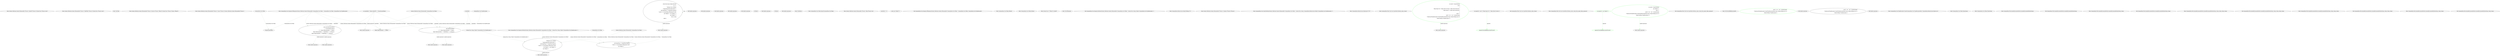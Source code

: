 digraph  {
m1_22 [cluster="System.Collections.Generic.IEnumerable<TSource>.IndexOf<TSource>(System.Func<TSource, bool>)", file="Parser.cs", label="Entry System.Collections.Generic.IEnumerable<TSource>.IndexOf<TSource>(System.Func<TSource, bool>)", span="36-36"];
m1_24 [cluster="System.Collections.Generic.IEnumerable<TSource>.TakeWhile<TSource>(System.Func<TSource, bool>)", file="Parser.cs", label="Entry System.Collections.Generic.IEnumerable<TSource>.TakeWhile<TSource>(System.Func<TSource, bool>)", span="0-0"];
m1_35 [cluster="Unk.Take", file="Parser.cs", label="Entry Unk.Take", span=""];
m1_3 [cluster="System.Collections.Generic.IEnumerable<TSource>.Pairwise<TSource, TResult>(System.Func<TSource, TSource, TResult>)", file="Parser.cs", label="Entry System.Collections.Generic.IEnumerable<TSource>.Pairwise<TSource, TResult>(System.Func<TSource, TSource, TResult>)", span="10-10"];
m1_15 [cluster="System.Collections.Generic.IEnumerable<TSource>.Concat<TSource>(System.Collections.Generic.IEnumerable<TSource>)", file="Parser.cs", label="Entry System.Collections.Generic.IEnumerable<TSource>.Concat<TSource>(System.Collections.Generic.IEnumerable<TSource>)", span="0-0"];
m1_36 [cluster="lambda expression", file="Parser.cs", label="Entry lambda expression", span="35-35"];
m1_5 [cluster="lambda expression", file="Parser.cs", label="f.IsName() && s.IsValue()\r\n                            ? typeLookup(f.Text).Return(info =>\r\n                                   info.TargetType == TargetType.Sequence\r\n                                        ? new[] { f }.Concat(tokens.OfSequence(f, info))\r\n                                        : new Token[] { }, new Token[] { })\r\n                            : new Token[] { }", span="17-22"];
m1_12 [cluster="lambda expression", file="Parser.cs", label="info.TargetType == TargetType.Sequence\r\n                                        ? new[] { f }.Concat(tokens.OfSequence(f, info))\r\n                                        : new Token[] { }", span="19-21"];
m1_4 [cluster="lambda expression", file="Parser.cs", label="Entry lambda expression", span="16-22"];
m1_6 [cluster="lambda expression", file="Parser.cs", label="Exit lambda expression", span="16-22"];
m1_11 [cluster="lambda expression", file="Parser.cs", label="Entry lambda expression", span="18-21"];
m1_13 [cluster="lambda expression", file="Parser.cs", label="Exit lambda expression", span="18-21"];
m1_26 [cluster="lambda expression", file="Parser.cs", label="t.Equals(nameToken)", span="29-29"];
m1_30 [cluster="lambda expression", file="Parser.cs", label="info.MaxItems.Return(\r\n                            n => tokens.Skip(nameIndex + 1).Take(n),\r\n                                 tokens.Skip(nameIndex + 1).TakeWhile(v => v.IsValue()))", span="33-35"];
m1_33 [cluster="lambda expression", file="Parser.cs", label="tokens.Skip(nameIndex + 1).Take(n)", span="34-34"];
m1_25 [cluster="lambda expression", file="Parser.cs", label="Entry lambda expression", span="29-29"];
m1_29 [cluster="lambda expression", file="Parser.cs", label="Entry lambda expression", span="33-35"];
m1_39 [cluster="lambda expression", file="Parser.cs", label="Entry lambda expression", span="36-36"];
m1_27 [cluster="lambda expression", file="Parser.cs", label="Exit lambda expression", span="29-29"];
m1_31 [cluster="lambda expression", file="Parser.cs", label="Exit lambda expression", span="33-35"];
m1_32 [cluster="lambda expression", file="Parser.cs", label="Entry lambda expression", span="34-34"];
m1_34 [cluster="lambda expression", file="Parser.cs", label="Exit lambda expression", span="34-34"];
m1_37 [cluster="lambda expression", file="Parser.cs", label="v.IsValue()", span="35-35"];
m1_38 [cluster="lambda expression", file="Parser.cs", label="Exit lambda expression", span="35-35"];
m1_40 [cluster="lambda expression", file="Parser.cs", label="v.IsValue()", span="36-36"];
m1_41 [cluster="lambda expression", file="Parser.cs", label="Exit lambda expression", span="36-36"];
m1_10 [cluster="Unk.Return", file="Parser.cs", label="Entry Unk.Return", span=""];
m1_28 [cluster="CommandLine.Core.Token.Equals(CommandLine.Core.Token)", file="Parser.cs", label="Entry CommandLine.Core.Token.Equals(CommandLine.Core.Token)", span="55-55"];
m1_23 [cluster="System.Collections.Generic.IEnumerable<TSource>.Skip<TSource>(int)", file="Parser.cs", label="Entry System.Collections.Generic.IEnumerable<TSource>.Skip<TSource>(int)", span="0-0"];
m1_16 [cluster="CommandLine.Core.Sequence.OfSequence(System.Collections.Generic.IEnumerable<CommandLine.Core.Token>, CommandLine.Core.Token, CommandLine.Core.TypeDescriptor)", file="Parser.cs", label="Entry CommandLine.Core.Sequence.OfSequence(System.Collections.Generic.IEnumerable<CommandLine.Core.Token>, CommandLine.Core.Token, CommandLine.Core.TypeDescriptor)", span="27-27"];
m1_17 [cluster="CommandLine.Core.Sequence.OfSequence(System.Collections.Generic.IEnumerable<CommandLine.Core.Token>, CommandLine.Core.Token, CommandLine.Core.TypeDescriptor)", file="Parser.cs", label="var nameIndex = tokens.IndexOf(t => t.Equals(nameToken))", span="29-29"];
m1_19 [cluster="CommandLine.Core.Sequence.OfSequence(System.Collections.Generic.IEnumerable<CommandLine.Core.Token>, CommandLine.Core.Token, CommandLine.Core.TypeDescriptor)", file="Parser.cs", label="return info.NextValue.Return(\r\n                    _ => info.MaxItems.Return(\r\n                            n => tokens.Skip(nameIndex + 1).Take(n),\r\n                                 tokens.Skip(nameIndex + 1).TakeWhile(v => v.IsValue())),\r\n                    tokens.Skip(nameIndex + 1).TakeWhile(v => v.IsValue()));", span="32-36"];
m1_18 [cluster="CommandLine.Core.Sequence.OfSequence(System.Collections.Generic.IEnumerable<CommandLine.Core.Token>, CommandLine.Core.Token, CommandLine.Core.TypeDescriptor)", file="Parser.cs", label="nameIndex >= 0", span="30-30"];
m1_20 [cluster="CommandLine.Core.Sequence.OfSequence(System.Collections.Generic.IEnumerable<CommandLine.Core.Token>, CommandLine.Core.Token, CommandLine.Core.TypeDescriptor)", file="Parser.cs", label="return new Token[] { };", span="38-38"];
m1_21 [cluster="CommandLine.Core.Sequence.OfSequence(System.Collections.Generic.IEnumerable<CommandLine.Core.Token>, CommandLine.Core.Token, CommandLine.Core.TypeDescriptor)", file="Parser.cs", label="Exit CommandLine.Core.Sequence.OfSequence(System.Collections.Generic.IEnumerable<CommandLine.Core.Token>, CommandLine.Core.Token, CommandLine.Core.TypeDescriptor)", span="27-27"];
m1_7 [cluster="CommandLine.Core.Token.IsName()", file="Parser.cs", label="Entry CommandLine.Core.Token.IsName()", span="68-68"];
m1_8 [cluster="CommandLine.Core.Token.IsValue()", file="Parser.cs", label="Entry CommandLine.Core.Token.IsValue()", span="73-73"];
m1_9 [cluster="System.Func<T, TResult>.Invoke(T)", file="Parser.cs", label="Entry System.Func<T, TResult>.Invoke(T)", span="0-0"];
m1_14 [cluster="Unk.OfSequence", file="Parser.cs", label="Entry Unk.OfSequence", span=""];
m1_0 [cluster="CommandLine.Core.Sequence.Partition(System.Collections.Generic.IEnumerable<CommandLine.Core.Token>, System.Func<string, Maybe<CommandLine.Core.TypeDescriptor>>)", file="Parser.cs", label="Entry CommandLine.Core.Sequence.Partition(System.Collections.Generic.IEnumerable<CommandLine.Core.Token>, System.Func<string, Maybe<CommandLine.Core.TypeDescriptor>>)", span="11-11"];
m1_1 [cluster="CommandLine.Core.Sequence.Partition(System.Collections.Generic.IEnumerable<CommandLine.Core.Token>, System.Func<string, Maybe<CommandLine.Core.TypeDescriptor>>)", file="Parser.cs", label="return from tseq in tokens.Pairwise(\r\n                (f, s) =>\r\n                        f.IsName() && s.IsValue()\r\n                            ? typeLookup(f.Text).Return(info =>\r\n                                   info.TargetType == TargetType.Sequence\r\n                                        ? new[] { f }.Concat(tokens.OfSequence(f, info))\r\n                                        : new Token[] { }, new Token[] { })\r\n                            : new Token[] { })\r\n                   from t in tseq\r\n                   select t;", span="15-24"];
m1_2 [cluster="CommandLine.Core.Sequence.Partition(System.Collections.Generic.IEnumerable<CommandLine.Core.Token>, System.Func<string, Maybe<CommandLine.Core.TypeDescriptor>>)", file="Parser.cs", label="Exit CommandLine.Core.Sequence.Partition(System.Collections.Generic.IEnumerable<CommandLine.Core.Token>, System.Func<string, Maybe<CommandLine.Core.TypeDescriptor>>)", span="11-11"];
m1_42 [file="Parser.cs", label="System.Collections.Generic.IEnumerable<CommandLine.Core.Token>", span=""];
m1_43 [file="Parser.cs", label="System.Func<string, Maybe<CommandLine.Core.TypeDescriptor>>", span=""];
m1_44 [file="Parser.cs", label="CommandLine.Core.Token", span=""];
m1_45 [file="Parser.cs", label="CommandLine.Core.Token", span=""];
m1_46 [file="Parser.cs", label="System.Collections.Generic.IEnumerable<CommandLine.Core.Token>", span=""];
m1_47 [file="Parser.cs", label="CommandLine.Core.TypeDescriptor", span=""];
m1_48 [file="Parser.cs", label=nameIndex, span=""];
m2_11 [cluster="CommandLine.Infrastructure.Maybe.Nothing<T>()", file="ParserResult.cs", label="Entry CommandLine.Infrastructure.Maybe.Nothing<T>()", span="66-66"];
m2_10 [cluster="System.Collections.Generic.IEnumerable<TSource>.Contains<TSource>(TSource)", file="ParserResult.cs", label="Entry System.Collections.Generic.IEnumerable<TSource>.Contains<TSource>(TSource)", span="0-0"];
m2_5 [cluster="CommandLine.Core.Scalar.Partition(System.Collections.Generic.IEnumerable<CommandLine.Core.Token>, System.Func<string, CommandLine.Infrastructure.Maybe<CommandLine.Core.TypeDescriptor>>)", file="ParserResult.cs", label="Entry CommandLine.Core.Scalar.Partition(System.Collections.Generic.IEnumerable<CommandLine.Core.Token>, System.Func<string, CommandLine.Infrastructure.Maybe<CommandLine.Core.TypeDescriptor>>)", span="11-11"];
m2_13 [cluster="CommandLine.Infrastructure.Maybe.Just<T>(T)", file="ParserResult.cs", label="Entry CommandLine.Infrastructure.Maybe.Just<T>(T)", span="71-71"];
m2_14 [cluster="CommandLine.Tests.Unit.Core.ScalarTests.Partition_scalar_values()", file="ParserResult.cs", label="Entry CommandLine.Tests.Unit.Core.ScalarTests.Partition_scalar_values()", span="28-28"];
m2_16 [cluster="CommandLine.Tests.Unit.Core.ScalarTests.Partition_scalar_values()", color=green, community=0, file="ParserResult.cs", label="var result = Scalar.Partition(\r\n                new []\r\n                    {\r\n                        Token.Name(''str''), Token.Value(''strvalue''), Token.Value(''freevalue''),\r\n                        Token.Name(''x''), Token.Value(''freevalue2'')\r\n                    },\r\n                name =>\r\n                    new[] { ''str'', ''int'' }.Contains(name)\r\n                        ? Maybe.Just(TypeDescriptor.Create(TypeDescriptorKind.Scalar, Maybe.Nothing<int>()))\r\n                        : Maybe.Nothing<TypeDescriptor>())", prediction=0, span="32-41"];
m2_15 [cluster="CommandLine.Tests.Unit.Core.ScalarTests.Partition_scalar_values()", file="ParserResult.cs", label="var expected = new [] { Token.Name(''str''), Token.Value(''strvalue'') }", span="30-30"];
m2_17 [cluster="CommandLine.Tests.Unit.Core.ScalarTests.Partition_scalar_values()", color=green, community=0, file="ParserResult.cs", label="expected.ShouldAllBeEquivalentTo(result)", prediction=1, span="43-43"];
m2_18 [cluster="CommandLine.Tests.Unit.Core.ScalarTests.Partition_scalar_values()", file="ParserResult.cs", label="Exit CommandLine.Tests.Unit.Core.ScalarTests.Partition_scalar_values()", span="28-28"];
m2_0 [cluster="CommandLine.Tests.Unit.Core.ScalarTests.Partition_scalar_values_from_empty_token_sequence()", file="ParserResult.cs", label="Entry CommandLine.Tests.Unit.Core.ScalarTests.Partition_scalar_values_from_empty_token_sequence()", span="13-13"];
m2_1 [cluster="CommandLine.Tests.Unit.Core.ScalarTests.Partition_scalar_values_from_empty_token_sequence()", color=green, community=0, file="ParserResult.cs", label="var expected = new Token[] { }", prediction=2, span="15-15"];
m2_2 [cluster="CommandLine.Tests.Unit.Core.ScalarTests.Partition_scalar_values_from_empty_token_sequence()", color=green, community=0, file="ParserResult.cs", label="var result = Scalar.Partition(\r\n                new Token[] { },\r\n                name =>\r\n                    new[] { ''str'', ''int'' }.Contains(name)\r\n                        ? Maybe.Just(TypeDescriptor.Create(TypeDescriptorKind.Scalar, Maybe.Nothing<int>()))\r\n                        : Maybe.Nothing<TypeDescriptor>())", prediction=3, span="17-22"];
m2_3 [cluster="CommandLine.Tests.Unit.Core.ScalarTests.Partition_scalar_values_from_empty_token_sequence()", color=green, community=0, file="ParserResult.cs", label="expected.ShouldAllBeEquivalentTo(result)", prediction=2, span="24-24"];
m2_4 [cluster="CommandLine.Tests.Unit.Core.ScalarTests.Partition_scalar_values_from_empty_token_sequence()", file="ParserResult.cs", label="Exit CommandLine.Tests.Unit.Core.ScalarTests.Partition_scalar_values_from_empty_token_sequence()", span="13-13"];
m2_6 [cluster="Unk.ShouldAllBeEquivalentTo", file="ParserResult.cs", label="Entry Unk.ShouldAllBeEquivalentTo", span=""];
m2_21 [cluster="lambda expression", file="ParserResult.cs", label="Entry lambda expression", span="38-41"];
m2_7 [cluster="lambda expression", file="ParserResult.cs", label="Entry lambda expression", span="19-22"];
m2_8 [cluster="lambda expression", color=green, community=0, file="ParserResult.cs", label="new[] { ''str'', ''int'' }.Contains(name)\r\n                        ? Maybe.Just(TypeDescriptor.Create(TypeDescriptorKind.Scalar, Maybe.Nothing<int>()))\r\n                        : Maybe.Nothing<TypeDescriptor>()", prediction=5, span="20-22"];
m2_9 [cluster="lambda expression", file="ParserResult.cs", label="Exit lambda expression", span="19-22"];
m2_22 [cluster="lambda expression", file="ParserResult.cs", label="new[] { ''str'', ''int'' }.Contains(name)\r\n                        ? Maybe.Just(TypeDescriptor.Create(TypeDescriptorKind.Scalar, Maybe.Nothing<int>()))\r\n                        : Maybe.Nothing<TypeDescriptor>()", span="39-41"];
m2_23 [cluster="lambda expression", file="ParserResult.cs", label="Exit lambda expression", span="38-41"];
m2_12 [cluster="CommandLine.Core.TypeDescriptor.Create(CommandLine.Core.TypeDescriptorKind, CommandLine.Infrastructure.Maybe<int>)", file="ParserResult.cs", label="Entry CommandLine.Core.TypeDescriptor.Create(CommandLine.Core.TypeDescriptorKind, CommandLine.Infrastructure.Maybe<int>)", span="36-36"];
m2_19 [cluster="CommandLine.Core.Token.Name(string)", file="ParserResult.cs", label="Entry CommandLine.Core.Token.Name(string)", span="19-19"];
m2_20 [cluster="CommandLine.Core.Token.Value(string)", file="ParserResult.cs", label="Entry CommandLine.Core.Token.Value(string)", span="24-24"];
m3_0 [cluster="CommandLine.Text.AssemblyLicenseAttribute.AssemblyLicenseAttribute(string)", file="ParserTests.cs", label="Entry CommandLine.Text.AssemblyLicenseAttribute.AssemblyLicenseAttribute(string)", span="18-18"];
m3_1 [cluster="CommandLine.Text.AssemblyLicenseAttribute.AssemblyLicenseAttribute(string)", file="ParserTests.cs", label="Exit CommandLine.Text.AssemblyLicenseAttribute.AssemblyLicenseAttribute(string)", span="18-18"];
m3_2 [cluster="CommandLine.Text.AssemblyLicenseAttribute.AssemblyLicenseAttribute(string, string)", file="ParserTests.cs", label="Entry CommandLine.Text.AssemblyLicenseAttribute.AssemblyLicenseAttribute(string, string)", span="29-29"];
m3_3 [cluster="CommandLine.Text.AssemblyLicenseAttribute.AssemblyLicenseAttribute(string, string)", file="ParserTests.cs", label="Exit CommandLine.Text.AssemblyLicenseAttribute.AssemblyLicenseAttribute(string, string)", span="29-29"];
m3_8 [cluster="CommandLine.Text.AssemblyLicenseAttribute.AssemblyLicenseAttribute(string, string, string, string, string)", file="ParserTests.cs", label="Entry CommandLine.Text.AssemblyLicenseAttribute.AssemblyLicenseAttribute(string, string, string, string, string)", span="68-68"];
m3_9 [cluster="CommandLine.Text.AssemblyLicenseAttribute.AssemblyLicenseAttribute(string, string, string, string, string)", file="ParserTests.cs", label="Exit CommandLine.Text.AssemblyLicenseAttribute.AssemblyLicenseAttribute(string, string, string, string, string)", span="68-68"];
m3_6 [cluster="CommandLine.Text.AssemblyLicenseAttribute.AssemblyLicenseAttribute(string, string, string, string)", file="ParserTests.cs", label="Entry CommandLine.Text.AssemblyLicenseAttribute.AssemblyLicenseAttribute(string, string, string, string)", span="54-54"];
m3_7 [cluster="CommandLine.Text.AssemblyLicenseAttribute.AssemblyLicenseAttribute(string, string, string, string)", file="ParserTests.cs", label="Exit CommandLine.Text.AssemblyLicenseAttribute.AssemblyLicenseAttribute(string, string, string, string)", span="54-54"];
m3_4 [cluster="CommandLine.Text.AssemblyLicenseAttribute.AssemblyLicenseAttribute(string, string, string)", file="ParserTests.cs", label="Entry CommandLine.Text.AssemblyLicenseAttribute.AssemblyLicenseAttribute(string, string, string)", span="41-41"];
m3_5 [cluster="CommandLine.Text.AssemblyLicenseAttribute.AssemblyLicenseAttribute(string, string, string)", file="ParserTests.cs", label="Exit CommandLine.Text.AssemblyLicenseAttribute.AssemblyLicenseAttribute(string, string, string)", span="41-41"];
m1_5 -> m1_11  [color=darkseagreen4, key=1, label="lambda expression", style=dashed];
m1_4 -> m1_12  [color=darkseagreen4, key=1, label="CommandLine.Core.Token", style=dashed];
m1_30 -> m1_32  [color=darkseagreen4, key=1, label="lambda expression", style=dashed];
m1_30 -> m1_36  [color=darkseagreen4, key=1, label="lambda expression", style=dashed];
m1_16 -> m1_26  [color=darkseagreen4, key=1, label="CommandLine.Core.Token", style=dashed];
m1_16 -> m1_19  [color=darkseagreen4, key=1, label="System.Collections.Generic.IEnumerable<CommandLine.Core.Token>", style=dashed];
m1_16 -> m1_30  [color=darkseagreen4, key=1, label="System.Collections.Generic.IEnumerable<CommandLine.Core.Token>", style=dashed];
m1_16 -> m1_33  [color=darkseagreen4, key=1, label="System.Collections.Generic.IEnumerable<CommandLine.Core.Token>", style=dashed];
m1_17 -> m1_25  [color=darkseagreen4, key=1, label="lambda expression", style=dashed];
m1_17 -> m1_19  [color=darkseagreen4, key=1, label=nameIndex, style=dashed];
m1_17 -> m1_30  [color=darkseagreen4, key=1, label=nameIndex, style=dashed];
m1_17 -> m1_33  [color=darkseagreen4, key=1, label=nameIndex, style=dashed];
m1_19 -> m1_29  [color=darkseagreen4, key=1, label="lambda expression", style=dashed];
m1_19 -> m1_39  [color=darkseagreen4, key=1, label="lambda expression", style=dashed];
m1_0 -> m1_5  [color=darkseagreen4, key=1, label="System.Collections.Generic.IEnumerable<CommandLine.Core.Token>", style=dashed];
m1_0 -> m1_12  [color=darkseagreen4, key=1, label="System.Collections.Generic.IEnumerable<CommandLine.Core.Token>", style=dashed];
m1_1 -> m1_4  [color=darkseagreen4, key=1, label="lambda expression", style=dashed];
m1_1 -> m1_1  [color=darkseagreen4, key=1, label=tseq, style=dashed];
m1_42 -> m1_5  [color=darkseagreen4, key=1, label="System.Collections.Generic.IEnumerable<CommandLine.Core.Token>", style=dashed];
m1_42 -> m1_12  [color=darkseagreen4, key=1, label="System.Collections.Generic.IEnumerable<CommandLine.Core.Token>", style=dashed];
m1_43 -> m1_5  [color=darkseagreen4, key=1, label="System.Func<string, Maybe<CommandLine.Core.TypeDescriptor>>", style=dashed];
m1_44 -> m1_12  [color=darkseagreen4, key=1, label="CommandLine.Core.Token", style=dashed];
m1_45 -> m1_26  [color=darkseagreen4, key=1, label="CommandLine.Core.Token", style=dashed];
m1_46 -> m1_30  [color=darkseagreen4, key=1, label="System.Collections.Generic.IEnumerable<CommandLine.Core.Token>", style=dashed];
m1_46 -> m1_33  [color=darkseagreen4, key=1, label="System.Collections.Generic.IEnumerable<CommandLine.Core.Token>", style=dashed];
m1_47 -> m1_30  [color=darkseagreen4, key=1, label="CommandLine.Core.TypeDescriptor", style=dashed];
m1_48 -> m1_30  [color=darkseagreen4, key=1, label=nameIndex, style=dashed];
m1_48 -> m1_33  [color=darkseagreen4, key=1, label=nameIndex, style=dashed];
m2_16 -> m2_21  [color=green, key=1, label="lambda expression", style=dashed];
m2_15 -> m2_17  [color=green, key=1, label=expected, style=dashed];
m2_1 -> m2_3  [color=green, key=1, label=expected, style=dashed];
m2_2 -> m2_7  [color=green, key=1, label="lambda expression", style=dashed];
}
